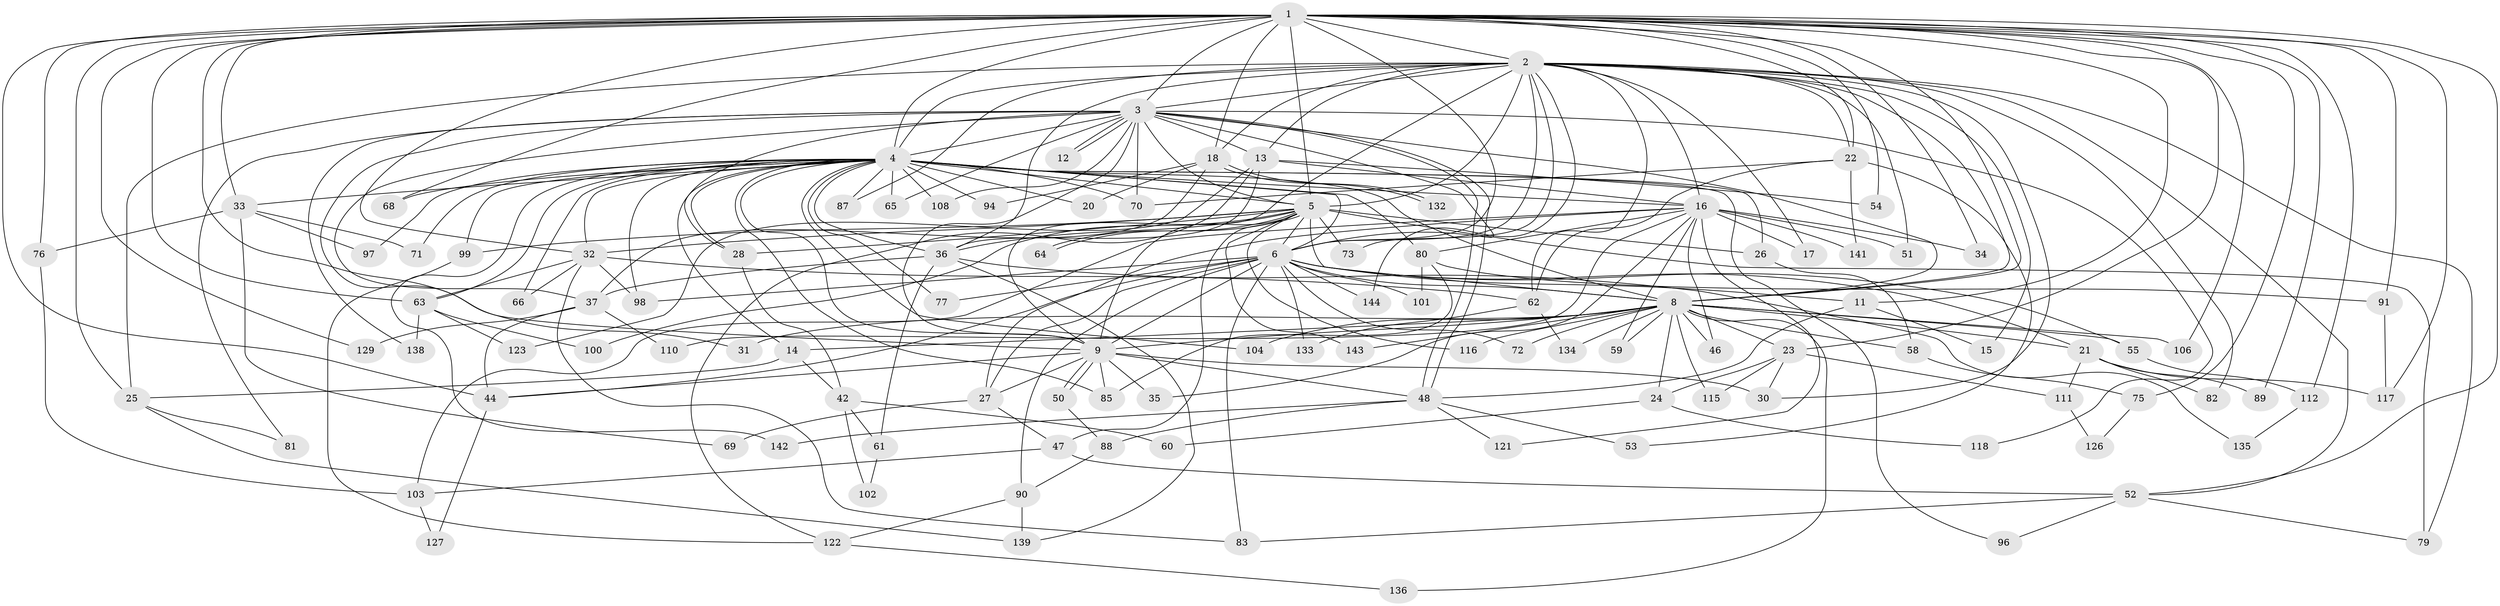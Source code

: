 // original degree distribution, {34: 0.006944444444444444, 17: 0.020833333333333332, 24: 0.006944444444444444, 31: 0.006944444444444444, 22: 0.013888888888888888, 19: 0.006944444444444444, 18: 0.006944444444444444, 4: 0.09027777777777778, 2: 0.5277777777777778, 7: 0.006944444444444444, 15: 0.006944444444444444, 9: 0.013888888888888888, 6: 0.041666666666666664, 3: 0.19444444444444445, 5: 0.034722222222222224, 8: 0.013888888888888888}
// Generated by graph-tools (version 1.1) at 2025/41/03/06/25 10:41:36]
// undirected, 109 vertices, 255 edges
graph export_dot {
graph [start="1"]
  node [color=gray90,style=filled];
  1 [super="+130"];
  2 [super="+7"];
  3 [super="+19"];
  4 [super="+29"];
  5 [super="+40"];
  6 [super="+86"];
  8 [super="+10"];
  9 [super="+67"];
  11 [super="+74"];
  12;
  13 [super="+39"];
  14;
  15;
  16 [super="+107"];
  17;
  18 [super="+119"];
  20;
  21;
  22 [super="+137"];
  23;
  24;
  25 [super="+49"];
  26;
  27 [super="+41"];
  28 [super="+105"];
  30 [super="+95"];
  31;
  32 [super="+43"];
  33 [super="+38"];
  34;
  35;
  36 [super="+45"];
  37 [super="+57"];
  42;
  44 [super="+93"];
  46;
  47 [super="+113"];
  48 [super="+78"];
  50;
  51;
  52 [super="+56"];
  53;
  54;
  55;
  58;
  59;
  60;
  61;
  62 [super="+84"];
  63 [super="+131"];
  64;
  65;
  66;
  68 [super="+120"];
  69;
  70;
  71;
  72;
  73;
  75;
  76;
  77;
  79 [super="+128"];
  80;
  81;
  82;
  83 [super="+92"];
  85 [super="+114"];
  87;
  88;
  89;
  90;
  91;
  94;
  96;
  97;
  98 [super="+109"];
  99;
  100;
  101;
  102;
  103;
  104;
  106;
  108;
  110;
  111;
  112;
  115;
  116;
  117 [super="+125"];
  118;
  121;
  122 [super="+124"];
  123;
  126;
  127;
  129;
  132;
  133;
  134;
  135;
  136;
  138;
  139 [super="+140"];
  141;
  142;
  143;
  144;
  1 -- 2 [weight=2];
  1 -- 3;
  1 -- 4 [weight=3];
  1 -- 5;
  1 -- 6;
  1 -- 8 [weight=2];
  1 -- 9;
  1 -- 11;
  1 -- 18;
  1 -- 22;
  1 -- 23;
  1 -- 25;
  1 -- 32;
  1 -- 33 [weight=2];
  1 -- 34;
  1 -- 44;
  1 -- 52;
  1 -- 54;
  1 -- 68 [weight=2];
  1 -- 75;
  1 -- 76;
  1 -- 89;
  1 -- 91;
  1 -- 106;
  1 -- 112;
  1 -- 129;
  1 -- 117;
  1 -- 63;
  2 -- 3 [weight=2];
  2 -- 4 [weight=2];
  2 -- 5 [weight=2];
  2 -- 6 [weight=2];
  2 -- 8 [weight=4];
  2 -- 9 [weight=3];
  2 -- 13;
  2 -- 15;
  2 -- 16;
  2 -- 22;
  2 -- 25;
  2 -- 73;
  2 -- 144;
  2 -- 79;
  2 -- 17;
  2 -- 18;
  2 -- 82;
  2 -- 87;
  2 -- 30;
  2 -- 36;
  2 -- 51;
  2 -- 52;
  2 -- 62;
  3 -- 4 [weight=2];
  3 -- 5;
  3 -- 6;
  3 -- 8 [weight=2];
  3 -- 9;
  3 -- 12;
  3 -- 12;
  3 -- 13;
  3 -- 31;
  3 -- 37;
  3 -- 48;
  3 -- 48;
  3 -- 65;
  3 -- 70;
  3 -- 81;
  3 -- 108;
  3 -- 118;
  3 -- 138;
  3 -- 28;
  4 -- 5;
  4 -- 6;
  4 -- 8 [weight=2];
  4 -- 9;
  4 -- 14;
  4 -- 20;
  4 -- 26;
  4 -- 28;
  4 -- 33;
  4 -- 66;
  4 -- 68;
  4 -- 70;
  4 -- 77;
  4 -- 80;
  4 -- 85;
  4 -- 87;
  4 -- 94;
  4 -- 96;
  4 -- 97;
  4 -- 99;
  4 -- 104;
  4 -- 32;
  4 -- 65;
  4 -- 71;
  4 -- 108;
  4 -- 142;
  4 -- 63;
  4 -- 16;
  4 -- 98;
  4 -- 36;
  5 -- 6 [weight=2];
  5 -- 8 [weight=2];
  5 -- 9;
  5 -- 26;
  5 -- 28;
  5 -- 36;
  5 -- 47;
  5 -- 64;
  5 -- 64;
  5 -- 73;
  5 -- 79;
  5 -- 99;
  5 -- 100;
  5 -- 116;
  5 -- 143;
  5 -- 32;
  6 -- 8 [weight=2];
  6 -- 9;
  6 -- 11;
  6 -- 21;
  6 -- 27;
  6 -- 55;
  6 -- 72;
  6 -- 77;
  6 -- 90;
  6 -- 101;
  6 -- 133;
  6 -- 144;
  6 -- 98;
  6 -- 44;
  6 -- 83;
  8 -- 9 [weight=2];
  8 -- 14;
  8 -- 21;
  8 -- 46;
  8 -- 55;
  8 -- 58;
  8 -- 104;
  8 -- 134;
  8 -- 143;
  8 -- 72;
  8 -- 136;
  8 -- 106;
  8 -- 115;
  8 -- 116;
  8 -- 23;
  8 -- 24;
  8 -- 59;
  8 -- 31;
  9 -- 27;
  9 -- 35;
  9 -- 50;
  9 -- 50;
  9 -- 30;
  9 -- 85;
  9 -- 48;
  9 -- 44;
  11 -- 15;
  11 -- 48;
  13 -- 16;
  13 -- 54;
  13 -- 123;
  13 -- 36;
  13 -- 122;
  14 -- 42;
  14 -- 25;
  16 -- 17;
  16 -- 34;
  16 -- 35;
  16 -- 46;
  16 -- 51;
  16 -- 59;
  16 -- 80;
  16 -- 103;
  16 -- 110;
  16 -- 121;
  16 -- 141;
  16 -- 27;
  18 -- 20;
  18 -- 37;
  18 -- 94;
  18 -- 132;
  18 -- 132;
  21 -- 82;
  21 -- 89;
  21 -- 111;
  21 -- 117;
  22 -- 53;
  22 -- 141;
  22 -- 62;
  22 -- 70;
  23 -- 24;
  23 -- 30;
  23 -- 111;
  23 -- 115;
  24 -- 60;
  24 -- 118;
  25 -- 81;
  25 -- 139;
  26 -- 58;
  27 -- 47;
  27 -- 69;
  28 -- 42;
  32 -- 62;
  32 -- 66;
  32 -- 98;
  32 -- 83;
  32 -- 63;
  33 -- 69;
  33 -- 97;
  33 -- 71;
  33 -- 76;
  36 -- 61;
  36 -- 135;
  36 -- 139;
  36 -- 37;
  37 -- 44;
  37 -- 110;
  37 -- 129;
  42 -- 60;
  42 -- 61;
  42 -- 102;
  44 -- 127;
  47 -- 103;
  47 -- 52;
  48 -- 53;
  48 -- 88;
  48 -- 121;
  48 -- 142;
  50 -- 88;
  52 -- 79;
  52 -- 96;
  52 -- 83;
  55 -- 112;
  58 -- 75;
  61 -- 102;
  62 -- 134;
  62 -- 133;
  63 -- 100;
  63 -- 123;
  63 -- 138;
  75 -- 126;
  76 -- 103;
  80 -- 85;
  80 -- 91;
  80 -- 101;
  88 -- 90;
  90 -- 122;
  90 -- 139;
  91 -- 117;
  99 -- 122;
  103 -- 127;
  111 -- 126;
  112 -- 135;
  122 -- 136;
}
